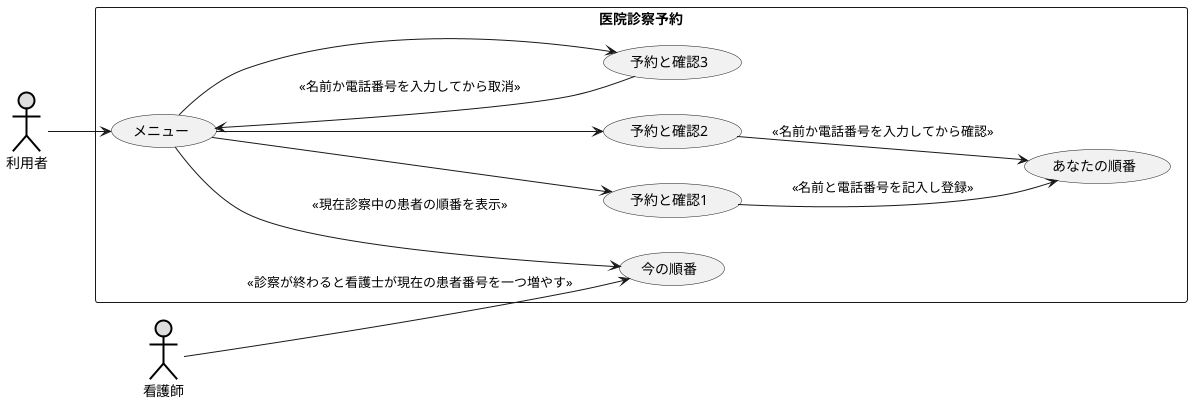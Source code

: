 @startuml ユースケース図_診察予約システム
left to right direction
actor 利用者 #DDDDDD;line:black;line.bold;
actor 看護師 #DDDDDD;line:black;line.bold;
rectangle 医院診察予約{
usecase メニュー 
usecase 予約と確認1
usecase 予約と確認2
usecase 予約と確認3
usecase 今の順番 
usecase あなたの順番 

}
利用者 --> メニュー
メニュー --> 予約と確認1
メニュー --> 予約と確認2
メニュー --> 予約と確認3
メニュー --> 今の順番:<<現在診察中の患者の順番を表示>>
看護師 --> 今の順番:<<診察が終わると看護士が現在の患者番号を一つ増やす>>
予約と確認1 --> あなたの順番:<<名前と電話番号を記入し登録>>
予約と確認2 --> あなたの順番:<<名前か電話番号を入力してから確認>>
予約と確認3 --> メニュー:<<名前か電話番号を入力してから取消>>
@enduml